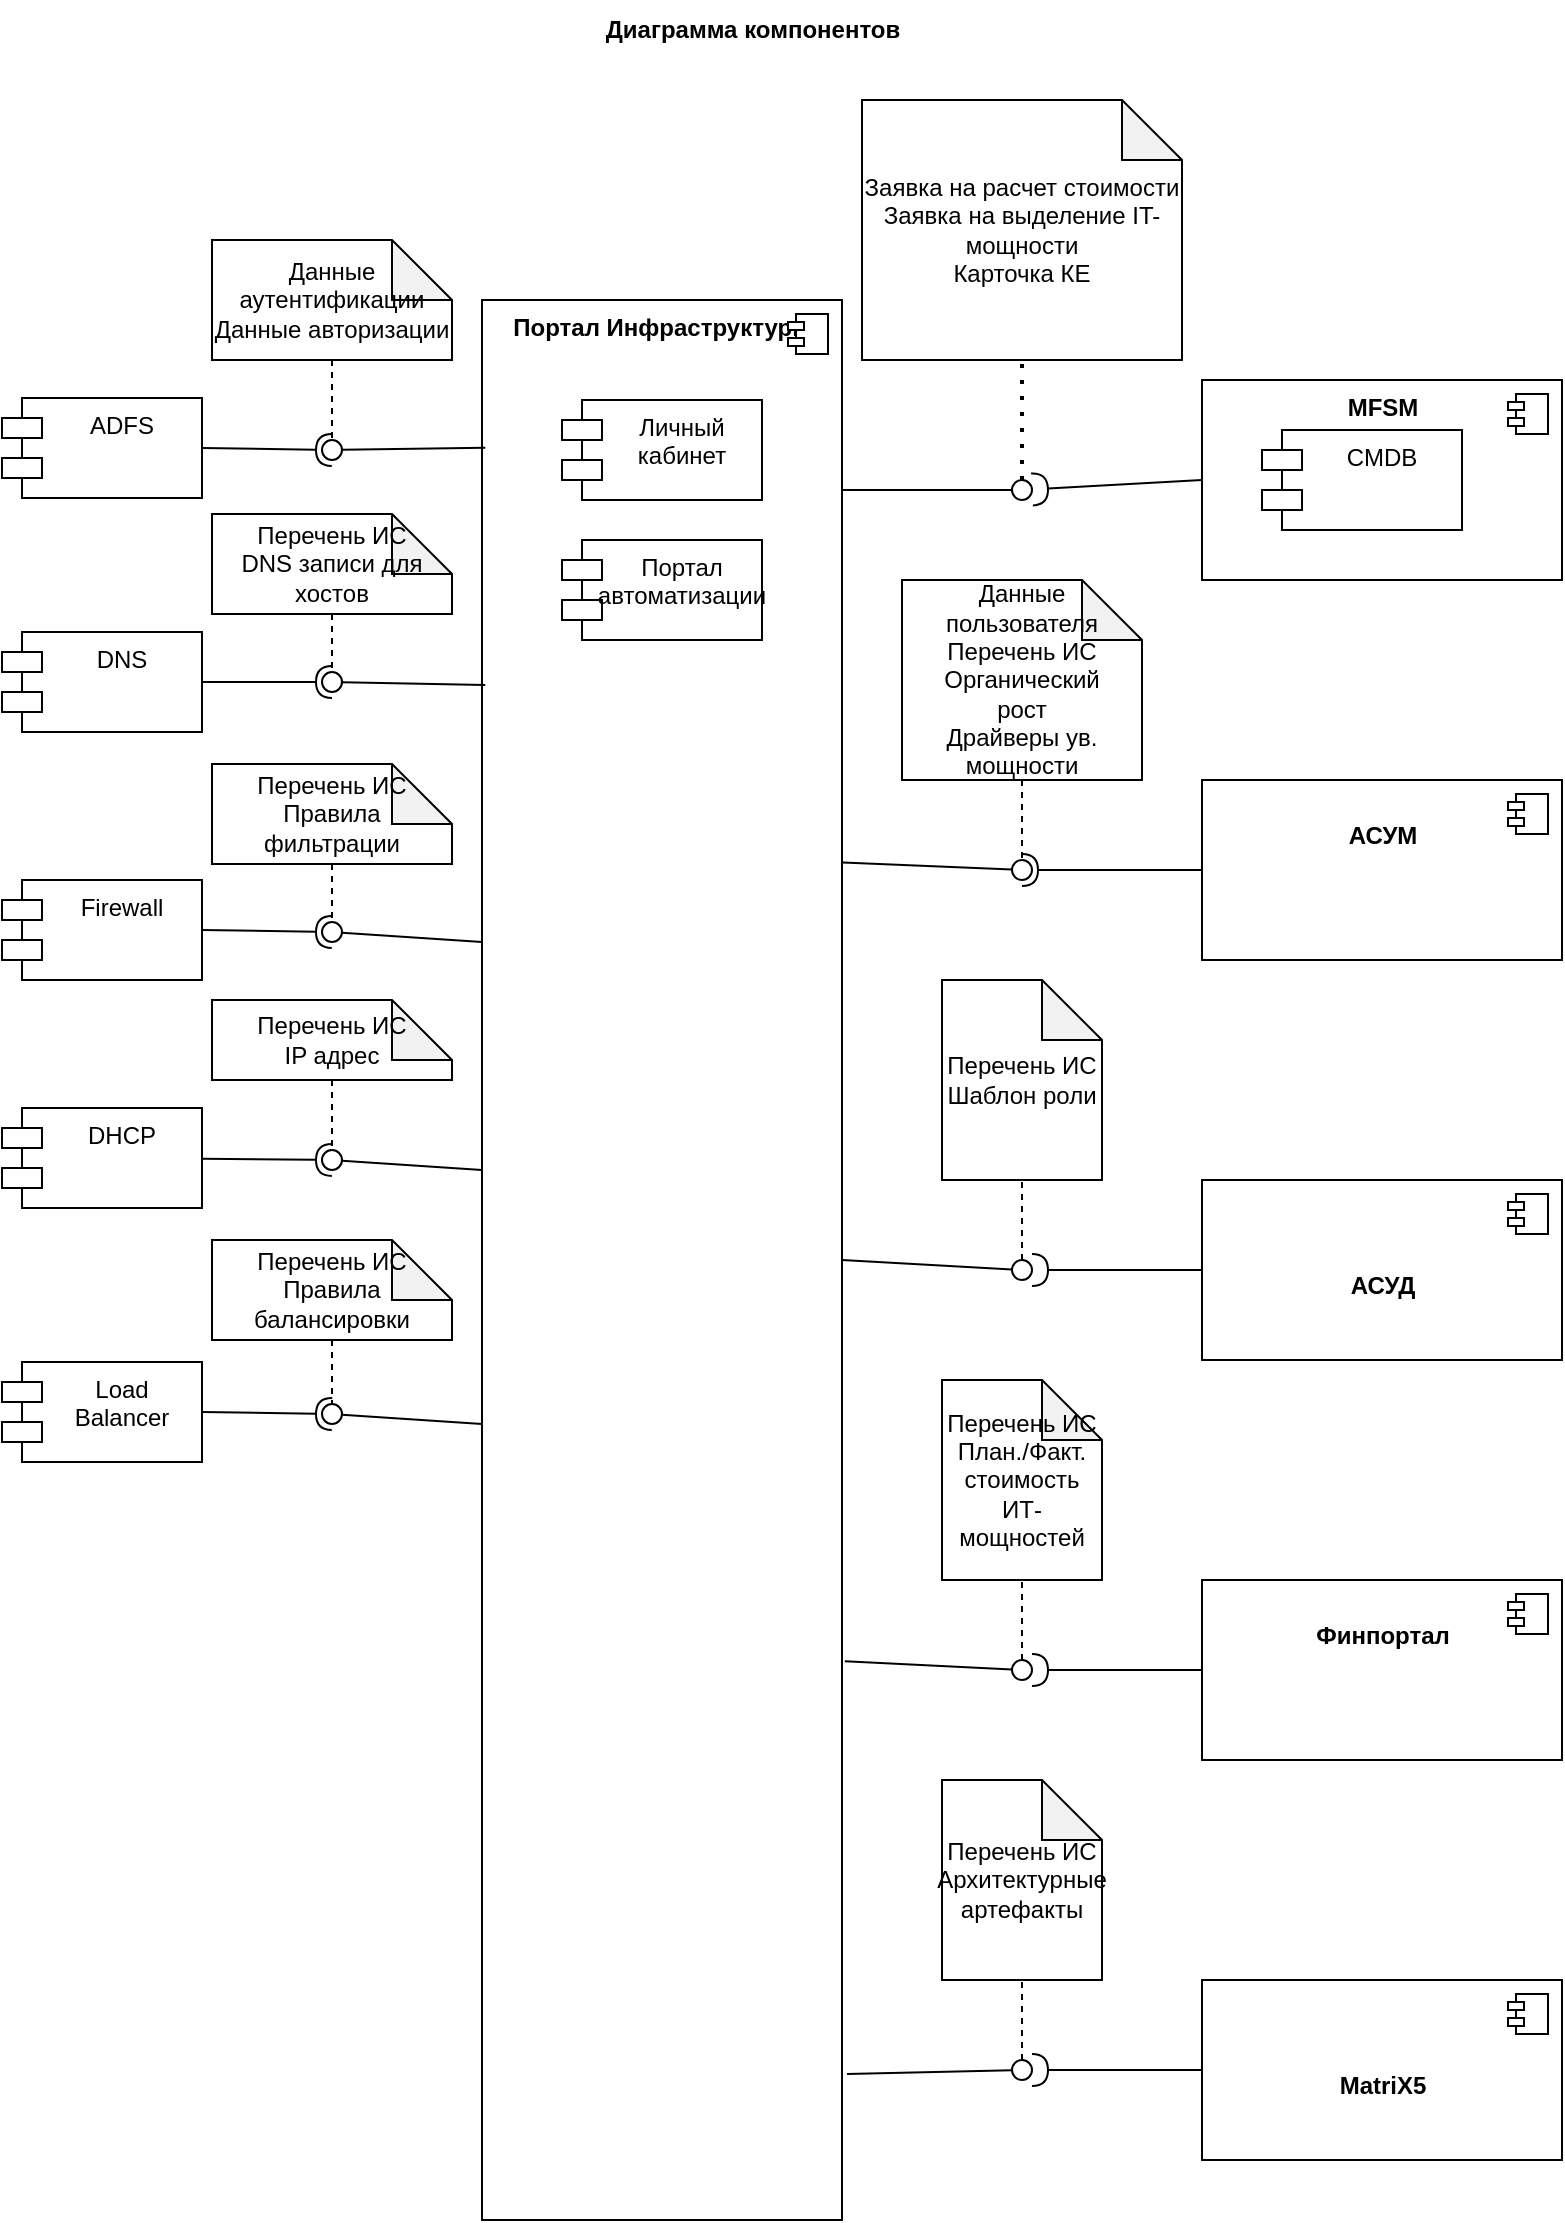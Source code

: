 <mxfile version="20.4.0" type="github">
  <diagram id="RBxNGfNoUyg8NmXb8gKQ" name="Страница 2">
    <mxGraphModel dx="1422" dy="793" grid="1" gridSize="10" guides="1" tooltips="1" connect="1" arrows="1" fold="1" page="1" pageScale="1" pageWidth="827" pageHeight="1169" math="0" shadow="0">
      <root>
        <object label="" id="0">
          <mxCell />
        </object>
        <mxCell id="1" parent="0" />
        <mxCell id="5wCDZV2-zJ8sQ3Wg2F0M-1" value="&lt;b&gt;Портал Инфраструктуры&lt;br&gt;&lt;/b&gt;" style="html=1;dropTarget=0;labelPosition=center;verticalLabelPosition=middle;align=center;verticalAlign=top;" parent="1" vertex="1">
          <mxGeometry x="260" y="150" width="180" height="960" as="geometry" />
        </mxCell>
        <mxCell id="5wCDZV2-zJ8sQ3Wg2F0M-2" value="" style="shape=module;jettyWidth=8;jettyHeight=4;" parent="5wCDZV2-zJ8sQ3Wg2F0M-1" vertex="1">
          <mxGeometry x="1" width="20" height="20" relative="1" as="geometry">
            <mxPoint x="-27" y="7" as="offset" />
          </mxGeometry>
        </mxCell>
        <mxCell id="5wCDZV2-zJ8sQ3Wg2F0M-4" value="&lt;b&gt;MFSM&lt;/b&gt;&lt;br&gt;" style="html=1;dropTarget=0;labelPosition=center;verticalLabelPosition=middle;align=center;verticalAlign=top;" parent="1" vertex="1">
          <mxGeometry x="620" y="190" width="180" height="100" as="geometry" />
        </mxCell>
        <mxCell id="5wCDZV2-zJ8sQ3Wg2F0M-5" value="" style="shape=module;jettyWidth=8;jettyHeight=4;" parent="5wCDZV2-zJ8sQ3Wg2F0M-4" vertex="1">
          <mxGeometry x="1" width="20" height="20" relative="1" as="geometry">
            <mxPoint x="-27" y="7" as="offset" />
          </mxGeometry>
        </mxCell>
        <mxCell id="5wCDZV2-zJ8sQ3Wg2F0M-8" value="CMDB" style="shape=module;align=left;spacingLeft=20;align=center;verticalAlign=top;" parent="1" vertex="1">
          <mxGeometry x="650" y="215" width="100" height="50" as="geometry" />
        </mxCell>
        <mxCell id="5wCDZV2-zJ8sQ3Wg2F0M-9" value="" style="rounded=0;orthogonalLoop=1;jettySize=auto;html=1;endArrow=none;endFill=0;sketch=0;sourcePerimeterSpacing=0;targetPerimeterSpacing=0;exitX=1.001;exitY=0.099;exitDx=0;exitDy=0;exitPerimeter=0;" parent="1" source="5wCDZV2-zJ8sQ3Wg2F0M-1" target="5wCDZV2-zJ8sQ3Wg2F0M-11" edge="1">
          <mxGeometry relative="1" as="geometry">
            <mxPoint x="530" y="265" as="sourcePoint" />
          </mxGeometry>
        </mxCell>
        <mxCell id="5wCDZV2-zJ8sQ3Wg2F0M-10" value="" style="rounded=0;orthogonalLoop=1;jettySize=auto;html=1;endArrow=halfCircle;endFill=0;endSize=6;strokeWidth=1;sketch=0;exitX=0;exitY=0.5;exitDx=0;exitDy=0;" parent="1" source="5wCDZV2-zJ8sQ3Wg2F0M-4" target="5wCDZV2-zJ8sQ3Wg2F0M-11" edge="1">
          <mxGeometry relative="1" as="geometry">
            <mxPoint x="570" y="265" as="sourcePoint" />
            <mxPoint x="560" y="205" as="targetPoint" />
          </mxGeometry>
        </mxCell>
        <mxCell id="5wCDZV2-zJ8sQ3Wg2F0M-11" value="" style="ellipse;whiteSpace=wrap;html=1;align=center;aspect=fixed;resizable=0;points=[];outlineConnect=0;sketch=0;" parent="1" vertex="1">
          <mxGeometry x="525" y="240" width="10" height="10" as="geometry" />
        </mxCell>
        <mxCell id="5wCDZV2-zJ8sQ3Wg2F0M-15" value="Личный &#xa;кабинет" style="shape=module;align=left;spacingLeft=20;align=center;verticalAlign=top;" parent="1" vertex="1">
          <mxGeometry x="300" y="200" width="100" height="50" as="geometry" />
        </mxCell>
        <mxCell id="5wCDZV2-zJ8sQ3Wg2F0M-16" value="Заявка на расчет стоимости&lt;br&gt;Заявка на выделение IT-мощности&lt;br&gt;Карточка КЕ" style="shape=note;whiteSpace=wrap;html=1;backgroundOutline=1;darkOpacity=0.05;" parent="1" vertex="1">
          <mxGeometry x="450" y="50" width="160" height="130" as="geometry" />
        </mxCell>
        <mxCell id="5wCDZV2-zJ8sQ3Wg2F0M-17" value="" style="endArrow=none;dashed=1;html=1;dashPattern=1 3;strokeWidth=2;rounded=0;entryX=0.5;entryY=1;entryDx=0;entryDy=0;entryPerimeter=0;" parent="1" source="5wCDZV2-zJ8sQ3Wg2F0M-11" target="5wCDZV2-zJ8sQ3Wg2F0M-16" edge="1">
          <mxGeometry width="50" height="50" relative="1" as="geometry">
            <mxPoint x="530" y="200" as="sourcePoint" />
            <mxPoint x="580" y="210" as="targetPoint" />
          </mxGeometry>
        </mxCell>
        <mxCell id="5wCDZV2-zJ8sQ3Wg2F0M-20" value="&lt;br&gt;&lt;b&gt;АСУМ&lt;/b&gt;" style="html=1;dropTarget=0;verticalAlign=top;" parent="1" vertex="1">
          <mxGeometry x="620" y="390" width="180" height="90" as="geometry" />
        </mxCell>
        <mxCell id="5wCDZV2-zJ8sQ3Wg2F0M-21" value="" style="shape=module;jettyWidth=8;jettyHeight=4;" parent="5wCDZV2-zJ8sQ3Wg2F0M-20" vertex="1">
          <mxGeometry x="1" width="20" height="20" relative="1" as="geometry">
            <mxPoint x="-27" y="7" as="offset" />
          </mxGeometry>
        </mxCell>
        <mxCell id="5wCDZV2-zJ8sQ3Wg2F0M-28" value="" style="rounded=0;orthogonalLoop=1;jettySize=auto;html=1;endArrow=none;endFill=0;sketch=0;sourcePerimeterSpacing=0;targetPerimeterSpacing=0;exitX=1.002;exitY=0.293;exitDx=0;exitDy=0;exitPerimeter=0;" parent="1" source="5wCDZV2-zJ8sQ3Wg2F0M-1" target="5wCDZV2-zJ8sQ3Wg2F0M-30" edge="1">
          <mxGeometry relative="1" as="geometry">
            <mxPoint x="460" y="310" as="sourcePoint" />
          </mxGeometry>
        </mxCell>
        <mxCell id="5wCDZV2-zJ8sQ3Wg2F0M-29" value="" style="rounded=0;orthogonalLoop=1;jettySize=auto;html=1;endArrow=halfCircle;endFill=0;entryX=0.5;entryY=0.5;endSize=6;strokeWidth=1;sketch=0;exitX=0;exitY=0.5;exitDx=0;exitDy=0;" parent="1" source="5wCDZV2-zJ8sQ3Wg2F0M-20" target="5wCDZV2-zJ8sQ3Wg2F0M-30" edge="1">
          <mxGeometry relative="1" as="geometry">
            <mxPoint x="590" y="315" as="sourcePoint" />
          </mxGeometry>
        </mxCell>
        <mxCell id="5wCDZV2-zJ8sQ3Wg2F0M-30" value="" style="ellipse;whiteSpace=wrap;html=1;align=center;aspect=fixed;resizable=0;points=[];outlineConnect=0;sketch=0;" parent="1" vertex="1">
          <mxGeometry x="525" y="430" width="10" height="10" as="geometry" />
        </mxCell>
        <mxCell id="5wCDZV2-zJ8sQ3Wg2F0M-31" value="Данные пользователя&lt;br&gt;Перечень ИС&lt;br&gt;Органический&lt;br&gt;рост&lt;br&gt;Драйверы ув.&lt;br&gt;мощности" style="shape=note;whiteSpace=wrap;html=1;backgroundOutline=1;darkOpacity=0.05;" parent="1" vertex="1">
          <mxGeometry x="470" y="290" width="120" height="100" as="geometry" />
        </mxCell>
        <mxCell id="5wCDZV2-zJ8sQ3Wg2F0M-32" value="" style="endArrow=none;dashed=1;html=1;rounded=0;exitX=0.5;exitY=1;exitDx=0;exitDy=0;exitPerimeter=0;" parent="1" source="5wCDZV2-zJ8sQ3Wg2F0M-31" target="5wCDZV2-zJ8sQ3Wg2F0M-30" edge="1">
          <mxGeometry width="50" height="50" relative="1" as="geometry">
            <mxPoint x="550" y="340" as="sourcePoint" />
            <mxPoint x="600" y="290" as="targetPoint" />
          </mxGeometry>
        </mxCell>
        <mxCell id="5wCDZV2-zJ8sQ3Wg2F0M-33" value="&lt;br&gt;&lt;b&gt;АСУД&lt;/b&gt;" style="html=1;dropTarget=0;" parent="1" vertex="1">
          <mxGeometry x="620" y="590" width="180" height="90" as="geometry" />
        </mxCell>
        <mxCell id="5wCDZV2-zJ8sQ3Wg2F0M-34" value="" style="shape=module;jettyWidth=8;jettyHeight=4;" parent="5wCDZV2-zJ8sQ3Wg2F0M-33" vertex="1">
          <mxGeometry x="1" width="20" height="20" relative="1" as="geometry">
            <mxPoint x="-27" y="7" as="offset" />
          </mxGeometry>
        </mxCell>
        <mxCell id="5wCDZV2-zJ8sQ3Wg2F0M-40" value="" style="rounded=0;orthogonalLoop=1;jettySize=auto;html=1;endArrow=none;endFill=0;sketch=0;sourcePerimeterSpacing=0;targetPerimeterSpacing=0;exitX=1;exitY=0.5;exitDx=0;exitDy=0;" parent="1" source="5wCDZV2-zJ8sQ3Wg2F0M-1" target="5wCDZV2-zJ8sQ3Wg2F0M-42" edge="1">
          <mxGeometry relative="1" as="geometry">
            <mxPoint x="430" y="555" as="sourcePoint" />
          </mxGeometry>
        </mxCell>
        <mxCell id="5wCDZV2-zJ8sQ3Wg2F0M-41" value="" style="rounded=0;orthogonalLoop=1;jettySize=auto;html=1;endArrow=halfCircle;endFill=0;endSize=6;strokeWidth=1;sketch=0;exitX=0;exitY=0.5;exitDx=0;exitDy=0;" parent="1" source="5wCDZV2-zJ8sQ3Wg2F0M-33" target="5wCDZV2-zJ8sQ3Wg2F0M-42" edge="1">
          <mxGeometry relative="1" as="geometry">
            <mxPoint x="570" y="540" as="sourcePoint" />
            <mxPoint x="540" y="555" as="targetPoint" />
          </mxGeometry>
        </mxCell>
        <mxCell id="5wCDZV2-zJ8sQ3Wg2F0M-42" value="" style="ellipse;whiteSpace=wrap;html=1;align=center;aspect=fixed;resizable=0;points=[];outlineConnect=0;sketch=0;" parent="1" vertex="1">
          <mxGeometry x="525" y="630" width="10" height="10" as="geometry" />
        </mxCell>
        <mxCell id="5wCDZV2-zJ8sQ3Wg2F0M-43" value="Перечень ИС&lt;br&gt;Шаблон роли" style="shape=note;whiteSpace=wrap;html=1;backgroundOutline=1;darkOpacity=0.05;" parent="1" vertex="1">
          <mxGeometry x="490" y="490" width="80" height="100" as="geometry" />
        </mxCell>
        <mxCell id="5wCDZV2-zJ8sQ3Wg2F0M-47" value="" style="endArrow=none;dashed=1;html=1;rounded=0;entryX=0.5;entryY=1;entryDx=0;entryDy=0;entryPerimeter=0;" parent="1" source="5wCDZV2-zJ8sQ3Wg2F0M-42" target="5wCDZV2-zJ8sQ3Wg2F0M-43" edge="1">
          <mxGeometry width="50" height="50" relative="1" as="geometry">
            <mxPoint x="530" y="550" as="sourcePoint" />
            <mxPoint x="480" y="530" as="targetPoint" />
          </mxGeometry>
        </mxCell>
        <mxCell id="5wCDZV2-zJ8sQ3Wg2F0M-48" value="&lt;br&gt;&lt;b&gt;Финпортал&lt;/b&gt;" style="html=1;dropTarget=0;verticalAlign=top;" parent="1" vertex="1">
          <mxGeometry x="620" y="790" width="180" height="90" as="geometry" />
        </mxCell>
        <mxCell id="5wCDZV2-zJ8sQ3Wg2F0M-49" value="" style="shape=module;jettyWidth=8;jettyHeight=4;" parent="5wCDZV2-zJ8sQ3Wg2F0M-48" vertex="1">
          <mxGeometry x="1" width="20" height="20" relative="1" as="geometry">
            <mxPoint x="-27" y="7" as="offset" />
          </mxGeometry>
        </mxCell>
        <mxCell id="5wCDZV2-zJ8sQ3Wg2F0M-50" value="" style="rounded=0;orthogonalLoop=1;jettySize=auto;html=1;endArrow=none;endFill=0;sketch=0;sourcePerimeterSpacing=0;targetPerimeterSpacing=0;exitX=1.008;exitY=0.709;exitDx=0;exitDy=0;exitPerimeter=0;" parent="1" source="5wCDZV2-zJ8sQ3Wg2F0M-1" target="5wCDZV2-zJ8sQ3Wg2F0M-52" edge="1">
          <mxGeometry relative="1" as="geometry">
            <mxPoint x="430" y="545" as="sourcePoint" />
          </mxGeometry>
        </mxCell>
        <mxCell id="5wCDZV2-zJ8sQ3Wg2F0M-51" value="" style="rounded=0;orthogonalLoop=1;jettySize=auto;html=1;endArrow=halfCircle;endFill=0;endSize=6;strokeWidth=1;sketch=0;exitX=0;exitY=0.5;exitDx=0;exitDy=0;" parent="1" source="5wCDZV2-zJ8sQ3Wg2F0M-48" target="5wCDZV2-zJ8sQ3Wg2F0M-52" edge="1">
          <mxGeometry relative="1" as="geometry">
            <mxPoint x="470" y="545" as="sourcePoint" />
            <mxPoint x="530" y="680" as="targetPoint" />
          </mxGeometry>
        </mxCell>
        <mxCell id="5wCDZV2-zJ8sQ3Wg2F0M-52" value="" style="ellipse;whiteSpace=wrap;html=1;align=center;aspect=fixed;resizable=0;points=[];outlineConnect=0;sketch=0;" parent="1" vertex="1">
          <mxGeometry x="525" y="830" width="10" height="10" as="geometry" />
        </mxCell>
        <mxCell id="5wCDZV2-zJ8sQ3Wg2F0M-53" value="Перечень ИС&lt;br&gt;План./Факт.&lt;br&gt;стоимость ИТ-мощностей" style="shape=note;whiteSpace=wrap;html=1;backgroundOutline=1;darkOpacity=0.05;" parent="1" vertex="1">
          <mxGeometry x="490" y="690" width="80" height="100" as="geometry" />
        </mxCell>
        <mxCell id="5wCDZV2-zJ8sQ3Wg2F0M-54" value="" style="endArrow=none;dashed=1;html=1;rounded=0;entryX=0.5;entryY=1;entryDx=0;entryDy=0;entryPerimeter=0;" parent="1" source="5wCDZV2-zJ8sQ3Wg2F0M-52" target="5wCDZV2-zJ8sQ3Wg2F0M-53" edge="1">
          <mxGeometry width="50" height="50" relative="1" as="geometry">
            <mxPoint x="430" y="570" as="sourcePoint" />
            <mxPoint x="480" y="520" as="targetPoint" />
          </mxGeometry>
        </mxCell>
        <mxCell id="5wCDZV2-zJ8sQ3Wg2F0M-55" value="&lt;br&gt;&lt;b&gt;MatriX5&lt;/b&gt;" style="html=1;dropTarget=0;" parent="1" vertex="1">
          <mxGeometry x="620" y="990" width="180" height="90" as="geometry" />
        </mxCell>
        <mxCell id="5wCDZV2-zJ8sQ3Wg2F0M-56" value="" style="shape=module;jettyWidth=8;jettyHeight=4;" parent="5wCDZV2-zJ8sQ3Wg2F0M-55" vertex="1">
          <mxGeometry x="1" width="20" height="20" relative="1" as="geometry">
            <mxPoint x="-27" y="7" as="offset" />
          </mxGeometry>
        </mxCell>
        <mxCell id="5wCDZV2-zJ8sQ3Wg2F0M-57" value="" style="rounded=0;orthogonalLoop=1;jettySize=auto;html=1;endArrow=none;endFill=0;sketch=0;sourcePerimeterSpacing=0;targetPerimeterSpacing=0;exitX=1.014;exitY=0.924;exitDx=0;exitDy=0;exitPerimeter=0;" parent="1" source="5wCDZV2-zJ8sQ3Wg2F0M-1" target="5wCDZV2-zJ8sQ3Wg2F0M-59" edge="1">
          <mxGeometry relative="1" as="geometry">
            <mxPoint x="430" y="785" as="sourcePoint" />
          </mxGeometry>
        </mxCell>
        <mxCell id="5wCDZV2-zJ8sQ3Wg2F0M-58" value="" style="rounded=0;orthogonalLoop=1;jettySize=auto;html=1;endArrow=halfCircle;endFill=0;endSize=6;strokeWidth=1;sketch=0;exitX=0;exitY=0.5;exitDx=0;exitDy=0;" parent="1" source="5wCDZV2-zJ8sQ3Wg2F0M-55" target="5wCDZV2-zJ8sQ3Wg2F0M-59" edge="1">
          <mxGeometry relative="1" as="geometry">
            <mxPoint x="470" y="785" as="sourcePoint" />
            <mxPoint x="540" y="875" as="targetPoint" />
          </mxGeometry>
        </mxCell>
        <mxCell id="5wCDZV2-zJ8sQ3Wg2F0M-59" value="" style="ellipse;whiteSpace=wrap;html=1;align=center;aspect=fixed;resizable=0;points=[];outlineConnect=0;sketch=0;" parent="1" vertex="1">
          <mxGeometry x="525" y="1030" width="10" height="10" as="geometry" />
        </mxCell>
        <mxCell id="5wCDZV2-zJ8sQ3Wg2F0M-61" value="Перечень ИС&lt;br&gt;Архитектурные артефакты" style="shape=note;whiteSpace=wrap;html=1;backgroundOutline=1;darkOpacity=0.05;" parent="1" vertex="1">
          <mxGeometry x="490" y="890" width="80" height="100" as="geometry" />
        </mxCell>
        <mxCell id="5wCDZV2-zJ8sQ3Wg2F0M-62" value="" style="endArrow=none;dashed=1;html=1;rounded=0;entryX=0.5;entryY=1;entryDx=0;entryDy=0;entryPerimeter=0;" parent="1" source="5wCDZV2-zJ8sQ3Wg2F0M-59" target="5wCDZV2-zJ8sQ3Wg2F0M-61" edge="1">
          <mxGeometry width="50" height="50" relative="1" as="geometry">
            <mxPoint x="450" y="730" as="sourcePoint" />
            <mxPoint x="500" y="680" as="targetPoint" />
          </mxGeometry>
        </mxCell>
        <mxCell id="Gnq0liwkqBF5pYWj6BzH-1" value="&lt;b&gt;Диаграмма компонентов&lt;/b&gt;" style="text;html=1;resizable=0;autosize=1;align=center;verticalAlign=middle;points=[];fillColor=none;strokeColor=none;rounded=0;" parent="1" vertex="1">
          <mxGeometry x="310" width="170" height="30" as="geometry" />
        </mxCell>
        <mxCell id="JGjenGz9moSJ3cuwdnmN-1" value="Портал &#xa;автоматизации" style="shape=module;align=left;spacingLeft=20;align=center;verticalAlign=top;" vertex="1" parent="1">
          <mxGeometry x="300" y="270" width="100" height="50" as="geometry" />
        </mxCell>
        <mxCell id="JGjenGz9moSJ3cuwdnmN-2" value="ADFS" style="shape=module;align=left;spacingLeft=20;align=center;verticalAlign=top;" vertex="1" parent="1">
          <mxGeometry x="20" y="199" width="100" height="50" as="geometry" />
        </mxCell>
        <mxCell id="JGjenGz9moSJ3cuwdnmN-3" value="" style="rounded=0;orthogonalLoop=1;jettySize=auto;html=1;endArrow=none;endFill=0;sketch=0;sourcePerimeterSpacing=0;targetPerimeterSpacing=0;exitX=0.009;exitY=0.077;exitDx=0;exitDy=0;exitPerimeter=0;" edge="1" target="JGjenGz9moSJ3cuwdnmN-5" parent="1" source="5wCDZV2-zJ8sQ3Wg2F0M-1">
          <mxGeometry relative="1" as="geometry">
            <mxPoint x="230" y="445" as="sourcePoint" />
          </mxGeometry>
        </mxCell>
        <mxCell id="JGjenGz9moSJ3cuwdnmN-4" value="" style="rounded=0;orthogonalLoop=1;jettySize=auto;html=1;endArrow=halfCircle;endFill=0;entryX=0.5;entryY=0.5;endSize=6;strokeWidth=1;sketch=0;exitX=1;exitY=0.5;exitDx=0;exitDy=0;" edge="1" target="JGjenGz9moSJ3cuwdnmN-5" parent="1" source="JGjenGz9moSJ3cuwdnmN-2">
          <mxGeometry relative="1" as="geometry">
            <mxPoint x="110" y="260" as="sourcePoint" />
          </mxGeometry>
        </mxCell>
        <mxCell id="JGjenGz9moSJ3cuwdnmN-5" value="" style="ellipse;whiteSpace=wrap;html=1;align=center;aspect=fixed;resizable=0;points=[];outlineConnect=0;sketch=0;" vertex="1" parent="1">
          <mxGeometry x="180" y="220" width="10" height="10" as="geometry" />
        </mxCell>
        <mxCell id="JGjenGz9moSJ3cuwdnmN-6" value="Данные аутентификации&lt;br&gt;Данные авторизации" style="shape=note;whiteSpace=wrap;html=1;backgroundOutline=1;darkOpacity=0.05;" vertex="1" parent="1">
          <mxGeometry x="125" y="120" width="120" height="60" as="geometry" />
        </mxCell>
        <mxCell id="JGjenGz9moSJ3cuwdnmN-7" value="" style="endArrow=none;dashed=1;html=1;rounded=0;exitX=0.5;exitY=1;exitDx=0;exitDy=0;exitPerimeter=0;" edge="1" parent="1" source="JGjenGz9moSJ3cuwdnmN-6" target="JGjenGz9moSJ3cuwdnmN-5">
          <mxGeometry width="50" height="50" relative="1" as="geometry">
            <mxPoint x="215" y="125" as="sourcePoint" />
            <mxPoint x="150" y="210" as="targetPoint" />
          </mxGeometry>
        </mxCell>
        <mxCell id="JGjenGz9moSJ3cuwdnmN-8" value="DNS" style="shape=module;align=left;spacingLeft=20;align=center;verticalAlign=top;" vertex="1" parent="1">
          <mxGeometry x="20" y="316" width="100" height="50" as="geometry" />
        </mxCell>
        <mxCell id="JGjenGz9moSJ3cuwdnmN-9" value="" style="rounded=0;orthogonalLoop=1;jettySize=auto;html=1;endArrow=none;endFill=0;sketch=0;sourcePerimeterSpacing=0;targetPerimeterSpacing=0;exitX=0.009;exitY=0.288;exitDx=0;exitDy=0;exitPerimeter=0;" edge="1" parent="1" target="JGjenGz9moSJ3cuwdnmN-11">
          <mxGeometry relative="1" as="geometry">
            <mxPoint x="261.62" y="342.48" as="sourcePoint" />
          </mxGeometry>
        </mxCell>
        <mxCell id="JGjenGz9moSJ3cuwdnmN-10" value="" style="rounded=0;orthogonalLoop=1;jettySize=auto;html=1;endArrow=halfCircle;endFill=0;entryX=0.5;entryY=0.5;endSize=6;strokeWidth=1;sketch=0;exitX=1;exitY=0.5;exitDx=0;exitDy=0;" edge="1" parent="1" target="JGjenGz9moSJ3cuwdnmN-11" source="JGjenGz9moSJ3cuwdnmN-8">
          <mxGeometry relative="1" as="geometry">
            <mxPoint x="130" y="376" as="sourcePoint" />
          </mxGeometry>
        </mxCell>
        <mxCell id="JGjenGz9moSJ3cuwdnmN-11" value="" style="ellipse;whiteSpace=wrap;html=1;align=center;aspect=fixed;resizable=0;points=[];outlineConnect=0;sketch=0;" vertex="1" parent="1">
          <mxGeometry x="180" y="336" width="10" height="10" as="geometry" />
        </mxCell>
        <mxCell id="JGjenGz9moSJ3cuwdnmN-12" value="Перечень ИС&lt;br&gt;DNS записи для хостов" style="shape=note;whiteSpace=wrap;html=1;backgroundOutline=1;darkOpacity=0.05;" vertex="1" parent="1">
          <mxGeometry x="125" y="257" width="120" height="50" as="geometry" />
        </mxCell>
        <mxCell id="JGjenGz9moSJ3cuwdnmN-13" value="" style="endArrow=none;dashed=1;html=1;rounded=0;exitX=0.5;exitY=1;exitDx=0;exitDy=0;exitPerimeter=0;" edge="1" parent="1" source="JGjenGz9moSJ3cuwdnmN-12" target="JGjenGz9moSJ3cuwdnmN-11">
          <mxGeometry width="50" height="50" relative="1" as="geometry">
            <mxPoint x="215" y="241" as="sourcePoint" />
            <mxPoint x="150" y="326" as="targetPoint" />
          </mxGeometry>
        </mxCell>
        <mxCell id="JGjenGz9moSJ3cuwdnmN-14" value="Firewall" style="shape=module;align=left;spacingLeft=20;align=center;verticalAlign=top;" vertex="1" parent="1">
          <mxGeometry x="20" y="440" width="100" height="50" as="geometry" />
        </mxCell>
        <mxCell id="JGjenGz9moSJ3cuwdnmN-15" value="" style="rounded=0;orthogonalLoop=1;jettySize=auto;html=1;endArrow=none;endFill=0;sketch=0;sourcePerimeterSpacing=0;targetPerimeterSpacing=0;exitX=0;exitY=0.5;exitDx=0;exitDy=0;" edge="1" parent="1" target="JGjenGz9moSJ3cuwdnmN-17">
          <mxGeometry relative="1" as="geometry">
            <mxPoint x="260" y="471" as="sourcePoint" />
          </mxGeometry>
        </mxCell>
        <mxCell id="JGjenGz9moSJ3cuwdnmN-16" value="" style="rounded=0;orthogonalLoop=1;jettySize=auto;html=1;endArrow=halfCircle;endFill=0;entryX=0.5;entryY=0.5;endSize=6;strokeWidth=1;sketch=0;exitX=1;exitY=0.5;exitDx=0;exitDy=0;" edge="1" parent="1" target="JGjenGz9moSJ3cuwdnmN-17" source="JGjenGz9moSJ3cuwdnmN-14">
          <mxGeometry relative="1" as="geometry">
            <mxPoint x="130" y="521" as="sourcePoint" />
          </mxGeometry>
        </mxCell>
        <mxCell id="JGjenGz9moSJ3cuwdnmN-17" value="" style="ellipse;whiteSpace=wrap;html=1;align=center;aspect=fixed;resizable=0;points=[];outlineConnect=0;sketch=0;" vertex="1" parent="1">
          <mxGeometry x="180" y="461" width="10" height="10" as="geometry" />
        </mxCell>
        <mxCell id="JGjenGz9moSJ3cuwdnmN-18" value="Перечень ИС&lt;br&gt;Правила фильтрации&lt;br&gt;" style="shape=note;whiteSpace=wrap;html=1;backgroundOutline=1;darkOpacity=0.05;" vertex="1" parent="1">
          <mxGeometry x="125" y="382" width="120" height="50" as="geometry" />
        </mxCell>
        <mxCell id="JGjenGz9moSJ3cuwdnmN-19" value="" style="endArrow=none;dashed=1;html=1;rounded=0;exitX=0.5;exitY=1;exitDx=0;exitDy=0;exitPerimeter=0;" edge="1" parent="1" source="JGjenGz9moSJ3cuwdnmN-18" target="JGjenGz9moSJ3cuwdnmN-17">
          <mxGeometry width="50" height="50" relative="1" as="geometry">
            <mxPoint x="215" y="366" as="sourcePoint" />
            <mxPoint x="150" y="451" as="targetPoint" />
          </mxGeometry>
        </mxCell>
        <mxCell id="JGjenGz9moSJ3cuwdnmN-25" value="DHCP" style="shape=module;align=left;spacingLeft=20;align=center;verticalAlign=top;" vertex="1" parent="1">
          <mxGeometry x="20" y="554" width="100" height="50" as="geometry" />
        </mxCell>
        <mxCell id="JGjenGz9moSJ3cuwdnmN-26" value="" style="rounded=0;orthogonalLoop=1;jettySize=auto;html=1;endArrow=none;endFill=0;sketch=0;sourcePerimeterSpacing=0;targetPerimeterSpacing=0;exitX=0;exitY=0.5;exitDx=0;exitDy=0;" edge="1" parent="1" target="JGjenGz9moSJ3cuwdnmN-28">
          <mxGeometry relative="1" as="geometry">
            <mxPoint x="260" y="585" as="sourcePoint" />
          </mxGeometry>
        </mxCell>
        <mxCell id="JGjenGz9moSJ3cuwdnmN-27" value="" style="rounded=0;orthogonalLoop=1;jettySize=auto;html=1;endArrow=halfCircle;endFill=0;entryX=0.5;entryY=0.5;endSize=6;strokeWidth=1;sketch=0;" edge="1" parent="1" source="JGjenGz9moSJ3cuwdnmN-25" target="JGjenGz9moSJ3cuwdnmN-28">
          <mxGeometry relative="1" as="geometry">
            <mxPoint x="130" y="635" as="sourcePoint" />
          </mxGeometry>
        </mxCell>
        <mxCell id="JGjenGz9moSJ3cuwdnmN-28" value="" style="ellipse;whiteSpace=wrap;html=1;align=center;aspect=fixed;resizable=0;points=[];outlineConnect=0;sketch=0;" vertex="1" parent="1">
          <mxGeometry x="180" y="575" width="10" height="10" as="geometry" />
        </mxCell>
        <mxCell id="JGjenGz9moSJ3cuwdnmN-29" value="Перечень ИС&lt;br&gt;IP адрес" style="shape=note;whiteSpace=wrap;html=1;backgroundOutline=1;darkOpacity=0.05;" vertex="1" parent="1">
          <mxGeometry x="125" y="500" width="120" height="40" as="geometry" />
        </mxCell>
        <mxCell id="JGjenGz9moSJ3cuwdnmN-30" value="" style="endArrow=none;dashed=1;html=1;rounded=0;exitX=0.5;exitY=1;exitDx=0;exitDy=0;exitPerimeter=0;" edge="1" parent="1" source="JGjenGz9moSJ3cuwdnmN-29" target="JGjenGz9moSJ3cuwdnmN-28">
          <mxGeometry width="50" height="50" relative="1" as="geometry">
            <mxPoint x="215" y="480" as="sourcePoint" />
            <mxPoint x="150" y="565" as="targetPoint" />
          </mxGeometry>
        </mxCell>
        <mxCell id="JGjenGz9moSJ3cuwdnmN-31" value="Load &#xa;Balancer" style="shape=module;align=left;spacingLeft=20;align=center;verticalAlign=top;" vertex="1" parent="1">
          <mxGeometry x="20" y="681" width="100" height="50" as="geometry" />
        </mxCell>
        <mxCell id="JGjenGz9moSJ3cuwdnmN-32" value="" style="rounded=0;orthogonalLoop=1;jettySize=auto;html=1;endArrow=none;endFill=0;sketch=0;sourcePerimeterSpacing=0;targetPerimeterSpacing=0;exitX=0;exitY=0.5;exitDx=0;exitDy=0;" edge="1" parent="1" target="JGjenGz9moSJ3cuwdnmN-34">
          <mxGeometry relative="1" as="geometry">
            <mxPoint x="260" y="712" as="sourcePoint" />
          </mxGeometry>
        </mxCell>
        <mxCell id="JGjenGz9moSJ3cuwdnmN-33" value="" style="rounded=0;orthogonalLoop=1;jettySize=auto;html=1;endArrow=halfCircle;endFill=0;entryX=0.5;entryY=0.5;endSize=6;strokeWidth=1;sketch=0;exitX=1;exitY=0.5;exitDx=0;exitDy=0;" edge="1" parent="1" source="JGjenGz9moSJ3cuwdnmN-31" target="JGjenGz9moSJ3cuwdnmN-34">
          <mxGeometry relative="1" as="geometry">
            <mxPoint x="130" y="762" as="sourcePoint" />
          </mxGeometry>
        </mxCell>
        <mxCell id="JGjenGz9moSJ3cuwdnmN-34" value="" style="ellipse;whiteSpace=wrap;html=1;align=center;aspect=fixed;resizable=0;points=[];outlineConnect=0;sketch=0;" vertex="1" parent="1">
          <mxGeometry x="180" y="702" width="10" height="10" as="geometry" />
        </mxCell>
        <mxCell id="JGjenGz9moSJ3cuwdnmN-35" value="Перечень ИС&lt;br&gt;Правила балансировки" style="shape=note;whiteSpace=wrap;html=1;backgroundOutline=1;darkOpacity=0.05;" vertex="1" parent="1">
          <mxGeometry x="125" y="620" width="120" height="50" as="geometry" />
        </mxCell>
        <mxCell id="JGjenGz9moSJ3cuwdnmN-36" value="" style="endArrow=none;dashed=1;html=1;rounded=0;exitX=0.5;exitY=1;exitDx=0;exitDy=0;exitPerimeter=0;" edge="1" parent="1" source="JGjenGz9moSJ3cuwdnmN-35" target="JGjenGz9moSJ3cuwdnmN-34">
          <mxGeometry width="50" height="50" relative="1" as="geometry">
            <mxPoint x="215" y="607" as="sourcePoint" />
            <mxPoint x="150" y="692" as="targetPoint" />
          </mxGeometry>
        </mxCell>
      </root>
    </mxGraphModel>
  </diagram>
</mxfile>
